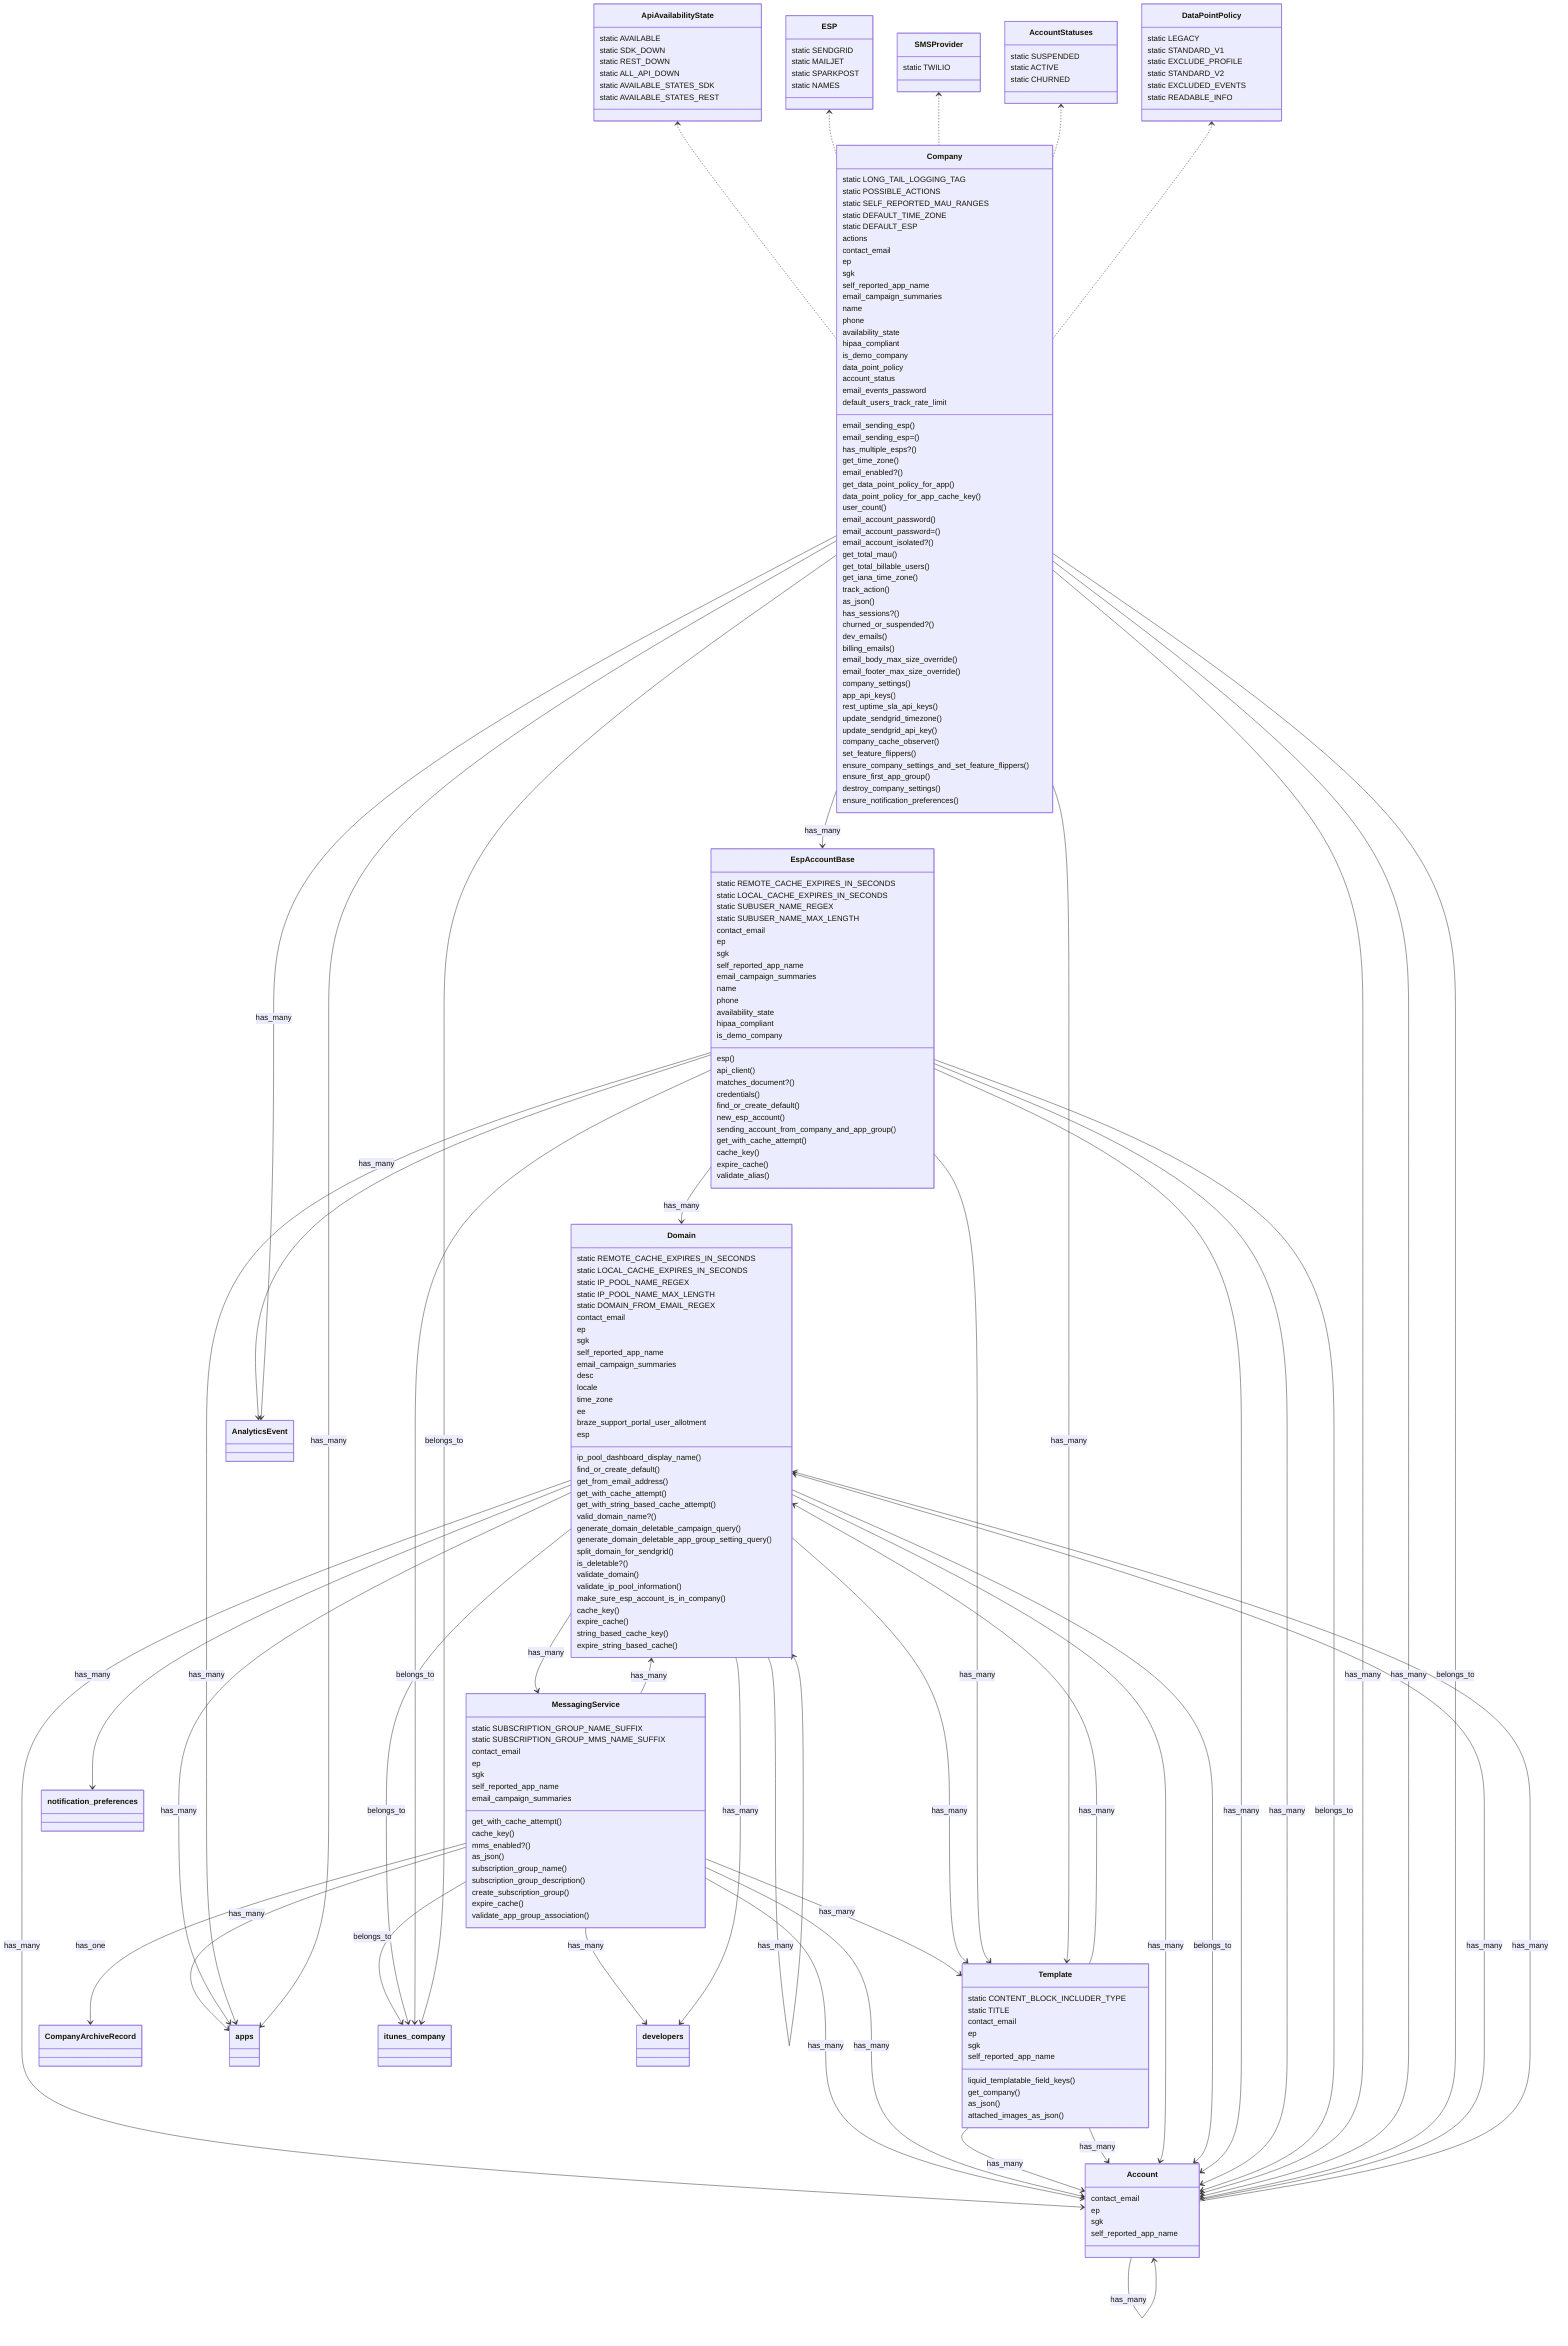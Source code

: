 classDiagram
class Company
Company : static LONG_TAIL_LOGGING_TAG
Company : static POSSIBLE_ACTIONS
Company : static SELF_REPORTED_MAU_RANGES
Company : static DEFAULT_TIME_ZONE
Company : static DEFAULT_ESP
Company : email_sending_esp()
Company : email_sending_esp=()
Company : has_multiple_esps?()
Company : get_time_zone()
Company : email_enabled?()
Company : get_data_point_policy_for_app()
Company : data_point_policy_for_app_cache_key()
Company : user_count()
Company : email_account_password()
Company : email_account_password=()
Company : email_account_isolated?()
Company : get_total_mau()
Company : get_total_billable_users()
Company : get_iana_time_zone()
Company : track_action()
Company : as_json()
Company : has_sessions?()
Company : churned_or_suspended?()
Company : dev_emails()
Company : billing_emails()
Company : email_body_max_size_override()
Company : email_footer_max_size_override()
Company : company_settings()
Company : app_api_keys()
Company : rest_uptime_sla_api_keys()
Company : update_sendgrid_timezone()
Company : update_sendgrid_api_key()
Company : company_cache_observer()
Company : set_feature_flippers()
Company : ensure_company_settings_and_set_feature_flippers()
Company : ensure_first_app_group()
Company : destroy_company_settings()
Company : ensure_notification_preferences()
Company : actions <Array>
Company : contact_email <String>
Company : ep
Company : sgk
Company : self_reported_app_name <String>
Company : email_campaign_summaries <Boolean>
Company : name <String>
Company : phone <String>
Company : availability_state <Integer>
Company : hipaa_compliant <Boolean>
Company : is_demo_company <Boolean>
Company : data_point_policy <Integer>
Company : account_status <Integer>
Company : email_events_password
Company : default_users_track_rate_limit <Integer>

class ApiAvailabilityState
ApiAvailabilityState : static AVAILABLE
ApiAvailabilityState : static SDK_DOWN
ApiAvailabilityState : static REST_DOWN
ApiAvailabilityState : static ALL_API_DOWN
ApiAvailabilityState : static AVAILABLE_STATES_SDK
ApiAvailabilityState : static AVAILABLE_STATES_REST

class ESP
ESP : static SENDGRID
ESP : static MAILJET
ESP : static SPARKPOST
ESP : static NAMES

class SMSProvider
SMSProvider : static TWILIO

class AccountStatuses
AccountStatuses : static SUSPENDED
AccountStatuses : static ACTIVE
AccountStatuses : static CHURNED

class DataPointPolicy
DataPointPolicy : static LEGACY
DataPointPolicy : static STANDARD_V1
DataPointPolicy : static EXCLUDE_PROFILE
DataPointPolicy : static STANDARD_V2
DataPointPolicy : static EXCLUDED_EVENTS
DataPointPolicy : static READABLE_INFO

class EspAccountBase
EspAccountBase : static REMOTE_CACHE_EXPIRES_IN_SECONDS
EspAccountBase : static LOCAL_CACHE_EXPIRES_IN_SECONDS
EspAccountBase : static SUBUSER_NAME_REGEX
EspAccountBase : static SUBUSER_NAME_MAX_LENGTH
EspAccountBase : esp()
EspAccountBase : api_client()
EspAccountBase : matches_document?()
EspAccountBase : credentials()
EspAccountBase : find_or_create_default()
EspAccountBase : new_esp_account()
EspAccountBase : sending_account_from_company_and_app_group()
EspAccountBase : get_with_cache_attempt()
EspAccountBase : cache_key()
EspAccountBase : expire_cache()
EspAccountBase : validate_alias()
EspAccountBase : contact_email <String>
EspAccountBase : ep
EspAccountBase : sgk
EspAccountBase : self_reported_app_name <String>
EspAccountBase : email_campaign_summaries <Boolean>
EspAccountBase : name <String>
EspAccountBase : phone <String>
EspAccountBase : availability_state <Integer>
EspAccountBase : hipaa_compliant <Boolean>
EspAccountBase : is_demo_company <Boolean>

class Domain
Domain : static REMOTE_CACHE_EXPIRES_IN_SECONDS
Domain : static LOCAL_CACHE_EXPIRES_IN_SECONDS
Domain : static IP_POOL_NAME_REGEX
Domain : static IP_POOL_NAME_MAX_LENGTH
Domain : static DOMAIN_FROM_EMAIL_REGEX
Domain : ip_pool_dashboard_display_name()
Domain : find_or_create_default()
Domain : get_from_email_address()
Domain : get_with_cache_attempt()
Domain : get_with_string_based_cache_attempt()
Domain : valid_domain_name?()
Domain : generate_domain_deletable_campaign_query()
Domain : generate_domain_deletable_app_group_setting_query()
Domain : split_domain_for_sendgrid()
Domain : is_deletable?()
Domain : validate_domain()
Domain : validate_ip_pool_information()
Domain : make_sure_esp_account_is_in_company()
Domain : cache_key()
Domain : expire_cache()
Domain : string_based_cache_key()
Domain : expire_string_based_cache()
Domain : contact_email <String>
Domain : ep
Domain : sgk
Domain : self_reported_app_name <String>
Domain : email_campaign_summaries <Boolean>
Domain : desc <String>
Domain : locale <String>
Domain : time_zone <String>
Domain : ee <Boolean>
Domain : braze_support_portal_user_allotment <Integer>
Domain : esp <Integer>

class Account
Account : contact_email <String>
Account : ep
Account : sgk
Account : self_reported_app_name <String>

class MessagingService
MessagingService : static SUBSCRIPTION_GROUP_NAME_SUFFIX
MessagingService : static SUBSCRIPTION_GROUP_MMS_NAME_SUFFIX
MessagingService : get_with_cache_attempt()
MessagingService : cache_key()
MessagingService : mms_enabled?()
MessagingService : as_json()
MessagingService : subscription_group_name()
MessagingService : subscription_group_description()
MessagingService : create_subscription_group()
MessagingService : expire_cache()
MessagingService : validate_app_group_association()
MessagingService : contact_email <String>
MessagingService : ep
MessagingService : sgk
MessagingService : self_reported_app_name <String>
MessagingService : email_campaign_summaries <Boolean>

class Template
Template : static CONTENT_BLOCK_INCLUDER_TYPE
Template : static TITLE
Template : liquid_templatable_field_keys()
Template : get_company()
Template : as_json()
Template : attached_images_as_json()
Template : contact_email <String>
Template : ep
Template : sgk
Template : self_reported_app_name <String>

class CompanyArchiveRecord

class AnalyticsEvent

ApiAvailabilityState <.. Company
ESP <.. Company
SMSProvider <.. Company
AccountStatuses <.. Company
DataPointPolicy <.. Company
Company --> EspAccountBase: has_many
EspAccountBase --> Domain: has_many
Domain --> Domain: has_many
Domain --> Account: has_many
Account --> Domain: has_many
Account --> Account: has_many
Account --> Account: has_many
Domain --> MessagingService: has_many
MessagingService --> Domain: has_many
MessagingService --> Account: has_many
MessagingService --> Account: has_many
MessagingService --> apps: has_many
MessagingService --> itunes_company: belongs_to
MessagingService --> Template: has_many
Template --> Domain: has_many
Template --> Account: has_many
Template --> Account: has_many
MessagingService --> CompanyArchiveRecord: has_one
MessagingService --> developers: has_many
Domain --> Account: has_many
Domain --> apps: has_many
Domain --> itunes_company: belongs_to
Domain --> Template: has_many
Domain --> Account: belongs_to
Account --> Domain: has_many
Account --> Account: has_many
Account --> Account: has_many
Domain --> developers: has_many
Domain --> notification_preferences: has_many
EspAccountBase --> Account: has_many
EspAccountBase --> Account: has_many
EspAccountBase --> apps: has_many
EspAccountBase --> itunes_company: belongs_to
EspAccountBase --> Template: has_many
EspAccountBase --> Account: belongs_to
EspAccountBase --> AnalyticsEvent: has_many
Company --> Account: has_many
Company --> Account: has_many
Company --> apps: has_many
Company --> itunes_company: belongs_to
Company --> Template: has_many
Company --> Account: belongs_to
Company --> AnalyticsEvent: has_many